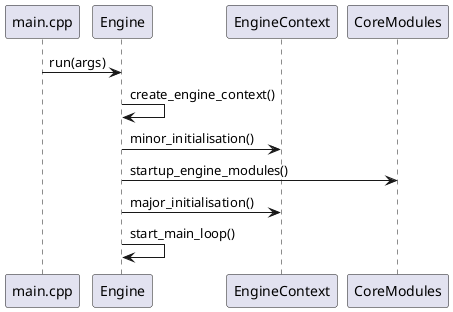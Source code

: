 @startuml
main.cpp -> Engine: run(args)
Engine -> Engine: create_engine_context()
Engine -> EngineContext: minor_initialisation()
Engine -> CoreModules: startup_engine_modules()
Engine -> EngineContext: major_initialisation()
Engine -> Engine: start_main_loop()
@enduml